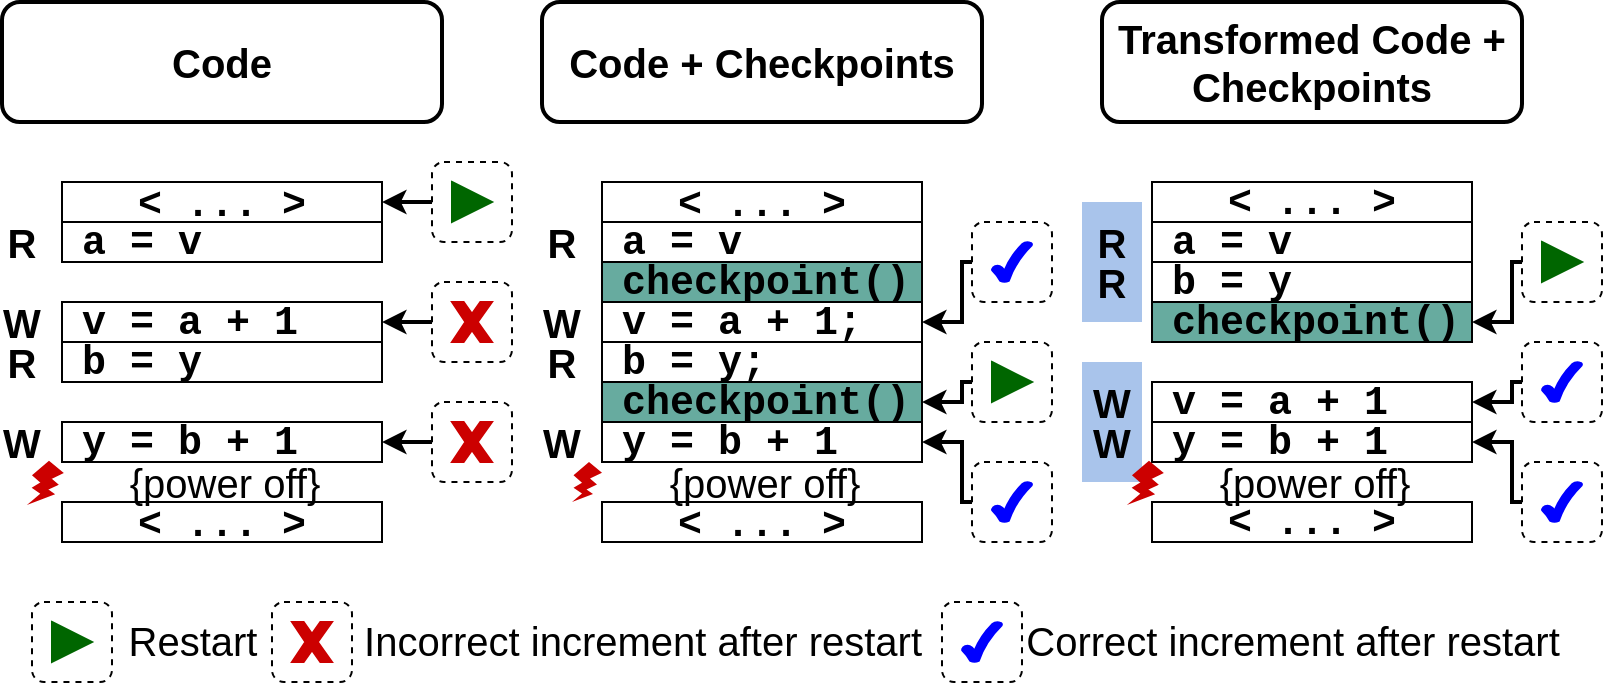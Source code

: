 <mxfile version="14.9.1" pages="2"><diagram id="lHPdFWKgeKcMztV108_j" name="Page-1"><mxGraphModel dx="1113" dy="649" grid="1" gridSize="10" guides="1" tooltips="1" connect="1" arrows="1" fold="1" page="1" pageScale="1" pageWidth="1100" pageHeight="850" math="0" shadow="0"><root><mxCell id="0"/><mxCell id="1" parent="0"/><mxCell id="TJGJtMyqYaGqTgRt-Rvx-334" value="" style="verticalLabelPosition=bottom;verticalAlign=top;html=1;shape=mxgraph.basic.rect;fillColor2=none;strokeWidth=1;size=20;indent=5;rounded=0;shadow=0;glass=0;labelBackgroundColor=none;sketch=0;fontFamily=Courier New;fontSize=20;fontColor=#000000;gradientColor=none;fillColor=#A9C4EB;strokeColor=none;" vertex="1" parent="1"><mxGeometry x="620" y="200" width="30" height="60" as="geometry"/></mxCell><mxCell id="TJGJtMyqYaGqTgRt-Rvx-312" value="" style="verticalLabelPosition=bottom;verticalAlign=top;html=1;shape=mxgraph.basic.rect;fillColor2=none;strokeWidth=1;size=20;indent=5;rounded=0;shadow=0;glass=0;labelBackgroundColor=none;sketch=0;fontFamily=Courier New;fontSize=20;fontColor=#000000;gradientColor=none;fillColor=#A9C4EB;strokeColor=none;" vertex="1" parent="1"><mxGeometry x="620" y="280" width="30" height="60" as="geometry"/></mxCell><mxCell id="TJGJtMyqYaGqTgRt-Rvx-126" value="&lt;font style=&quot;font-size: 20px;&quot;&gt;&lt;b style=&quot;font-size: 20px;&quot;&gt;&lt;font style=&quot;font-size: 20px;&quot;&gt;Code &lt;br style=&quot;font-size: 20px;&quot;&gt;&lt;/font&gt;&lt;/b&gt;&lt;/font&gt;" style="text;whiteSpace=wrap;html=1;fontSize=20;fontColor=#000000;verticalAlign=middle;align=center;spacing=0;spacingLeft=0;rounded=1;shadow=0;sketch=0;glass=0;strokeWidth=2;strokeColor=#000000;" vertex="1" parent="1"><mxGeometry x="80" y="100" width="220" height="60" as="geometry"/></mxCell><mxCell id="TJGJtMyqYaGqTgRt-Rvx-127" value="&lt;font style=&quot;font-size: 20px;&quot; face=&quot;Courier New&quot;&gt;&amp;lt; ... &amp;gt;&lt;/font&gt;" style="text;whiteSpace=wrap;html=1;fontSize=20;fontColor=#000000;verticalAlign=middle;spacingLeft=0;spacing=0;align=center;strokeColor=#000000;fontStyle=1" vertex="1" parent="1"><mxGeometry x="110" y="190" width="160" height="20" as="geometry"/></mxCell><mxCell id="TJGJtMyqYaGqTgRt-Rvx-128" value="a = v" style="text;whiteSpace=wrap;html=1;fontSize=20;fontColor=#000000;verticalAlign=middle;spacing=0;spacingLeft=10;fontFamily=Courier New;fontStyle=1;strokeColor=#000000;" vertex="1" parent="1"><mxGeometry x="110" y="210" width="160" height="20" as="geometry"/></mxCell><mxCell id="TJGJtMyqYaGqTgRt-Rvx-133" value="v = a + 1" style="text;whiteSpace=wrap;html=1;fontSize=20;fontColor=#000000;verticalAlign=middle;spacing=0;spacingLeft=10;fontFamily=Courier New;fontStyle=1;strokeColor=#000000;" vertex="1" parent="1"><mxGeometry x="110" y="250" width="160" height="20" as="geometry"/></mxCell><mxCell id="TJGJtMyqYaGqTgRt-Rvx-134" value="b = y" style="text;whiteSpace=wrap;html=1;fontSize=20;fontColor=#000000;verticalAlign=middle;spacing=0;spacingLeft=10;fontFamily=Courier New;fontStyle=1;strokeColor=#000000;" vertex="1" parent="1"><mxGeometry x="110" y="270" width="160" height="20" as="geometry"/></mxCell><mxCell id="TJGJtMyqYaGqTgRt-Rvx-201" style="edgeStyle=orthogonalEdgeStyle;rounded=0;orthogonalLoop=1;jettySize=auto;html=1;entryX=1;entryY=0.5;entryDx=0;entryDy=0;fontFamily=Courier New;fontSize=20;fontColor=#006600;strokeWidth=2;exitX=0;exitY=0.5;exitDx=0;exitDy=0;" edge="1" parent="1" source="TJGJtMyqYaGqTgRt-Rvx-307" target="TJGJtMyqYaGqTgRt-Rvx-127"><mxGeometry relative="1" as="geometry"><mxPoint x="310.0" y="210" as="sourcePoint"/><mxPoint x="270" y="240.0" as="targetPoint"/></mxGeometry></mxCell><mxCell id="TJGJtMyqYaGqTgRt-Rvx-141" value="R" style="ellipse;whiteSpace=wrap;html=1;aspect=fixed;shadow=0;labelBackgroundColor=none;sketch=0;fontSize=20;fontColor=#000000;gradientColor=none;align=center;verticalAlign=middle;spacing=0;fontStyle=1;strokeColor=none;" vertex="1" parent="1"><mxGeometry x="80" y="210" width="20" height="20" as="geometry"/></mxCell><mxCell id="TJGJtMyqYaGqTgRt-Rvx-142" value="y = b + 1" style="text;whiteSpace=wrap;html=1;fontSize=20;fontColor=#000000;verticalAlign=middle;align=left;spacingLeft=10;spacing=0;fontFamily=Courier New;fontStyle=1;strokeColor=#000000;" vertex="1" parent="1"><mxGeometry x="110" y="310" width="160" height="20" as="geometry"/></mxCell><mxCell id="TJGJtMyqYaGqTgRt-Rvx-146" value="&lt;div style=&quot;font-size: 20px;&quot;&gt;{power off}&lt;/div&gt;" style="text;whiteSpace=wrap;html=1;fontSize=20;fontColor=#000000;verticalAlign=middle;align=center;spacing=0;spacingLeft=3;" vertex="1" parent="1"><mxGeometry x="110" y="330" width="160" height="20" as="geometry"/></mxCell><mxCell id="TJGJtMyqYaGqTgRt-Rvx-152" value="" style="verticalLabelPosition=bottom;verticalAlign=top;html=1;shape=mxgraph.basic.flash;rounded=1;shadow=0;labelBackgroundColor=none;sketch=0;fontSize=20;fontColor=#CC0000;strokeColor=#CC0000;gradientColor=none;fillColor=#CC0000;" vertex="1" parent="1"><mxGeometry x="95" y="330" width="15" height="20" as="geometry"/></mxCell><mxCell id="TJGJtMyqYaGqTgRt-Rvx-189" value="&lt;font style=&quot;font-size: 20px;&quot; face=&quot;Courier New&quot;&gt;&amp;lt; ... &amp;gt;&lt;/font&gt;" style="text;whiteSpace=wrap;html=1;fontSize=20;fontColor=#000000;verticalAlign=middle;spacingLeft=0;spacing=0;align=center;strokeColor=#000000;fontStyle=1" vertex="1" parent="1"><mxGeometry x="110" y="350" width="160" height="20" as="geometry"/></mxCell><mxCell id="TJGJtMyqYaGqTgRt-Rvx-190" value="R" style="ellipse;whiteSpace=wrap;html=1;aspect=fixed;shadow=0;labelBackgroundColor=none;sketch=0;fontSize=20;fontColor=#000000;gradientColor=none;align=center;verticalAlign=middle;spacing=0;fontStyle=1;strokeColor=none;" vertex="1" parent="1"><mxGeometry x="80" y="270" width="20" height="20" as="geometry"/></mxCell><mxCell id="TJGJtMyqYaGqTgRt-Rvx-191" value="W" style="ellipse;whiteSpace=wrap;html=1;aspect=fixed;shadow=0;labelBackgroundColor=none;sketch=0;fontSize=20;fontColor=#000000;gradientColor=none;align=center;verticalAlign=middle;spacing=0;fontStyle=1;strokeColor=none;" vertex="1" parent="1"><mxGeometry x="80" y="250" width="20" height="20" as="geometry"/></mxCell><mxCell id="TJGJtMyqYaGqTgRt-Rvx-192" value="W" style="ellipse;whiteSpace=wrap;html=1;aspect=fixed;shadow=0;labelBackgroundColor=none;sketch=0;fontSize=20;fontColor=#000000;gradientColor=none;align=center;verticalAlign=middle;spacing=0;fontStyle=1;strokeColor=none;" vertex="1" parent="1"><mxGeometry x="80" y="310" width="20" height="20" as="geometry"/></mxCell><mxCell id="TJGJtMyqYaGqTgRt-Rvx-253" value="&lt;font style=&quot;font-size: 20px;&quot;&gt;&lt;b style=&quot;font-size: 20px;&quot;&gt;&lt;font style=&quot;font-size: 20px;&quot;&gt;Code + Checkpoints&lt;br style=&quot;font-size: 20px;&quot;&gt;&lt;/font&gt;&lt;/b&gt;&lt;/font&gt;" style="text;whiteSpace=wrap;html=1;fontSize=20;fontColor=#000000;verticalAlign=middle;align=center;spacing=0;spacingLeft=0;rounded=1;shadow=0;sketch=0;glass=0;strokeWidth=2;strokeColor=#000000;" vertex="1" parent="1"><mxGeometry x="350" y="100" width="220" height="60" as="geometry"/></mxCell><mxCell id="TJGJtMyqYaGqTgRt-Rvx-254" value="&lt;b style=&quot;font-size: 20px;&quot;&gt;&lt;font style=&quot;font-size: 20px;&quot; face=&quot;Courier New&quot;&gt;&amp;lt; ... &amp;gt;&lt;/font&gt;&lt;/b&gt;" style="text;whiteSpace=wrap;html=1;fontSize=20;fontColor=#000000;verticalAlign=middle;spacingLeft=0;spacing=0;align=center;strokeColor=#000000;" vertex="1" parent="1"><mxGeometry x="380" y="190" width="160" height="20" as="geometry"/></mxCell><mxCell id="TJGJtMyqYaGqTgRt-Rvx-255" value="a = v" style="text;whiteSpace=wrap;html=1;fontSize=20;fontColor=#000000;verticalAlign=middle;spacing=0;spacingLeft=10;fontFamily=Courier New;fontStyle=1;strokeColor=#000000;" vertex="1" parent="1"><mxGeometry x="380" y="210" width="160" height="20" as="geometry"/></mxCell><mxCell id="TJGJtMyqYaGqTgRt-Rvx-256" value="checkpoint()" style="text;whiteSpace=wrap;html=1;fontSize=20;fontColor=#000000;verticalAlign=middle;spacing=0;spacingLeft=10;fontFamily=Courier New;fontStyle=1;strokeColor=#000000;fillColor=#67AB9F;" vertex="1" parent="1"><mxGeometry x="380" y="230" width="160" height="20" as="geometry"/></mxCell><mxCell id="TJGJtMyqYaGqTgRt-Rvx-257" value="v = a + 1;" style="text;whiteSpace=wrap;html=1;fontSize=20;fontColor=#000000;verticalAlign=middle;spacing=0;spacingLeft=10;fontFamily=Courier New;fontStyle=1;strokeColor=#000000;" vertex="1" parent="1"><mxGeometry x="380" y="250" width="160" height="20" as="geometry"/></mxCell><mxCell id="TJGJtMyqYaGqTgRt-Rvx-258" value="b = y;" style="text;whiteSpace=wrap;html=1;fontSize=20;fontColor=#000000;verticalAlign=middle;spacing=0;spacingLeft=10;fontFamily=Courier New;fontStyle=1;strokeColor=#000000;" vertex="1" parent="1"><mxGeometry x="380" y="270" width="160" height="20" as="geometry"/></mxCell><mxCell id="TJGJtMyqYaGqTgRt-Rvx-259" value="checkpoint()" style="text;whiteSpace=wrap;html=1;fontSize=20;fontColor=#000000;verticalAlign=middle;align=left;spacing=0;spacingLeft=10;fontFamily=Courier New;fontStyle=1;strokeColor=#000000;fillColor=#67AB9F;" vertex="1" parent="1"><mxGeometry x="380" y="290" width="160" height="20" as="geometry"/></mxCell><mxCell id="TJGJtMyqYaGqTgRt-Rvx-262" value="R" style="ellipse;whiteSpace=wrap;html=1;aspect=fixed;shadow=0;labelBackgroundColor=none;sketch=0;fontSize=20;fontColor=#000000;gradientColor=none;align=center;verticalAlign=middle;spacing=0;fontStyle=1;strokeColor=none;" vertex="1" parent="1"><mxGeometry x="350" y="210" width="20" height="20" as="geometry"/></mxCell><mxCell id="TJGJtMyqYaGqTgRt-Rvx-263" value="y = b + 1" style="text;whiteSpace=wrap;html=1;fontSize=20;fontColor=#000000;verticalAlign=middle;align=left;spacingLeft=10;spacing=0;fontFamily=Courier New;fontStyle=1;strokeColor=#000000;" vertex="1" parent="1"><mxGeometry x="380" y="310" width="160" height="20" as="geometry"/></mxCell><mxCell id="TJGJtMyqYaGqTgRt-Rvx-264" value="&lt;div style=&quot;font-size: 20px;&quot;&gt;{power off}&lt;/div&gt;" style="text;whiteSpace=wrap;html=1;fontSize=20;fontColor=#000000;verticalAlign=middle;align=center;spacing=0;spacingLeft=3;" vertex="1" parent="1"><mxGeometry x="380" y="330" width="160" height="20" as="geometry"/></mxCell><mxCell id="TJGJtMyqYaGqTgRt-Rvx-271" value="&lt;b style=&quot;font-size: 20px;&quot;&gt;&lt;font style=&quot;font-size: 20px;&quot; face=&quot;Courier New&quot;&gt;&amp;lt; ... &amp;gt;&lt;/font&gt;&lt;/b&gt;" style="text;whiteSpace=wrap;html=1;fontSize=20;fontColor=#000000;verticalAlign=middle;spacingLeft=0;spacing=0;align=center;strokeColor=#000000;" vertex="1" parent="1"><mxGeometry x="380" y="350" width="160" height="20" as="geometry"/></mxCell><mxCell id="TJGJtMyqYaGqTgRt-Rvx-272" value="R" style="ellipse;whiteSpace=wrap;html=1;aspect=fixed;shadow=0;labelBackgroundColor=none;sketch=0;fontSize=20;fontColor=#000000;gradientColor=none;align=center;verticalAlign=middle;spacing=0;fontStyle=1;strokeColor=none;" vertex="1" parent="1"><mxGeometry x="350" y="270" width="20" height="20" as="geometry"/></mxCell><mxCell id="TJGJtMyqYaGqTgRt-Rvx-273" value="W" style="ellipse;whiteSpace=wrap;html=1;aspect=fixed;shadow=0;labelBackgroundColor=none;sketch=0;fontSize=20;fontColor=#000000;gradientColor=none;align=center;verticalAlign=middle;spacing=0;fontStyle=1;strokeColor=none;" vertex="1" parent="1"><mxGeometry x="350" y="250" width="20" height="20" as="geometry"/></mxCell><mxCell id="TJGJtMyqYaGqTgRt-Rvx-274" value="W" style="ellipse;whiteSpace=wrap;html=1;aspect=fixed;shadow=0;labelBackgroundColor=none;sketch=0;fontSize=20;fontColor=#000000;gradientColor=none;align=center;verticalAlign=middle;spacing=0;fontStyle=1;strokeColor=none;" vertex="1" parent="1"><mxGeometry x="350" y="310" width="20" height="20" as="geometry"/></mxCell><mxCell id="TJGJtMyqYaGqTgRt-Rvx-275" value="" style="verticalLabelPosition=bottom;verticalAlign=top;html=1;shape=mxgraph.basic.tick;rounded=1;shadow=0;labelBackgroundColor=none;sketch=0;fontSize=20;fontColor=#CC0000;gradientColor=none;strokeColor=#0000FF;fillColor=#0000FF;" vertex="1" parent="1"><mxGeometry x="560" y="410" width="20" height="20" as="geometry"/></mxCell><mxCell id="TJGJtMyqYaGqTgRt-Rvx-280" value="&lt;div style=&quot;font-size: 20px&quot;&gt;&lt;font style=&quot;font-size: 20px&quot;&gt;&lt;b style=&quot;font-size: 20px&quot;&gt;Transformed &lt;/b&gt;&lt;/font&gt;&lt;font style=&quot;font-size: 20px&quot;&gt;&lt;b style=&quot;font-size: 20px&quot;&gt;&lt;font style=&quot;font-size: 20px&quot;&gt;&lt;b style=&quot;font-size: 20px&quot;&gt;&lt;font style=&quot;font-size: 20px&quot;&gt;&lt;b style=&quot;font-size: 20px&quot;&gt;Code&lt;/b&gt;&lt;/font&gt; &lt;/b&gt;&lt;/font&gt; + &lt;/b&gt;&lt;/font&gt;&lt;/div&gt;&lt;font style=&quot;font-size: 20px&quot;&gt;&lt;b style=&quot;font-size: 20px&quot;&gt;&lt;b style=&quot;font-size: 20px&quot;&gt;&lt;span style=&quot;font-size: 20px&quot;&gt;&lt;font style=&quot;font-size: 20px&quot;&gt;Checkpoints&lt;/font&gt;&lt;/span&gt;&lt;/b&gt;&lt;/b&gt;&lt;/font&gt;" style="text;whiteSpace=wrap;html=1;fontSize=20;fontColor=#000000;verticalAlign=middle;align=center;spacing=0;spacingLeft=0;rounded=1;shadow=0;sketch=0;glass=0;strokeWidth=2;strokeColor=#000000;" vertex="1" parent="1"><mxGeometry x="630" y="100" width="210" height="60" as="geometry"/></mxCell><mxCell id="TJGJtMyqYaGqTgRt-Rvx-281" value="&amp;lt; ... &amp;gt;" style="text;whiteSpace=wrap;html=1;fontSize=20;fontColor=#000000;verticalAlign=middle;spacingLeft=0;spacing=0;align=center;strokeColor=#000000;fontFamily=Courier New;fontStyle=1" vertex="1" parent="1"><mxGeometry x="655" y="190" width="160" height="20" as="geometry"/></mxCell><mxCell id="TJGJtMyqYaGqTgRt-Rvx-282" value="a = v" style="text;whiteSpace=wrap;html=1;fontSize=20;fontColor=#000000;verticalAlign=middle;spacing=0;spacingLeft=10;fontFamily=Courier New;fontStyle=1;strokeColor=#000000;" vertex="1" parent="1"><mxGeometry x="655" y="210" width="160" height="20" as="geometry"/></mxCell><mxCell id="TJGJtMyqYaGqTgRt-Rvx-283" value="b = y" style="text;whiteSpace=wrap;html=1;fontSize=20;fontColor=#000000;verticalAlign=middle;spacing=0;spacingLeft=10;fontFamily=Courier New;fontStyle=1;strokeColor=#000000;" vertex="1" parent="1"><mxGeometry x="655" y="230" width="160" height="20" as="geometry"/></mxCell><mxCell id="TJGJtMyqYaGqTgRt-Rvx-284" value="checkpoint()" style="text;whiteSpace=wrap;html=1;fontSize=20;fontColor=#000000;verticalAlign=middle;spacing=0;spacingLeft=10;fontFamily=Courier New;fontStyle=1;strokeColor=#000000;fillColor=#67AB9F;" vertex="1" parent="1"><mxGeometry x="655" y="250" width="160" height="20" as="geometry"/></mxCell><mxCell id="TJGJtMyqYaGqTgRt-Rvx-289" value="R" style="ellipse;whiteSpace=wrap;html=1;aspect=fixed;shadow=0;labelBackgroundColor=none;sketch=0;fontSize=20;fontColor=#000000;gradientColor=none;align=center;verticalAlign=middle;spacing=0;fontStyle=1;strokeColor=none;fillColor=none;" vertex="1" parent="1"><mxGeometry x="625" y="210" width="20" height="20" as="geometry"/></mxCell><mxCell id="TJGJtMyqYaGqTgRt-Rvx-290" value="y = b + 1" style="text;whiteSpace=wrap;html=1;fontSize=20;fontColor=#000000;verticalAlign=middle;align=left;spacingLeft=10;spacing=0;fontFamily=Courier New;fontStyle=1;strokeColor=#000000;" vertex="1" parent="1"><mxGeometry x="655" y="310" width="160" height="20" as="geometry"/></mxCell><mxCell id="TJGJtMyqYaGqTgRt-Rvx-291" value="&lt;div style=&quot;font-size: 20px;&quot;&gt;{power off}&lt;/div&gt;" style="text;whiteSpace=wrap;html=1;fontSize=20;fontColor=#000000;verticalAlign=middle;align=center;spacing=0;spacingLeft=3;" vertex="1" parent="1"><mxGeometry x="655" y="330" width="160" height="20" as="geometry"/></mxCell><mxCell id="TJGJtMyqYaGqTgRt-Rvx-298" value="&amp;lt; ... &amp;gt;" style="text;whiteSpace=wrap;html=1;fontSize=20;fontColor=#000000;verticalAlign=middle;spacingLeft=0;spacing=0;align=center;strokeColor=#000000;fontFamily=Courier New;fontStyle=1" vertex="1" parent="1"><mxGeometry x="655" y="350" width="160" height="20" as="geometry"/></mxCell><mxCell id="TJGJtMyqYaGqTgRt-Rvx-299" value="W" style="ellipse;whiteSpace=wrap;html=1;aspect=fixed;shadow=0;labelBackgroundColor=none;sketch=0;fontSize=20;fontColor=#000000;gradientColor=none;align=center;verticalAlign=middle;spacing=0;fontStyle=1;strokeColor=none;fillColor=none;" vertex="1" parent="1"><mxGeometry x="625" y="290" width="20" height="20" as="geometry"/></mxCell><mxCell id="TJGJtMyqYaGqTgRt-Rvx-300" value="R" style="ellipse;whiteSpace=wrap;html=1;aspect=fixed;shadow=0;labelBackgroundColor=none;sketch=0;fontSize=20;fontColor=#000000;gradientColor=none;align=center;verticalAlign=middle;spacing=0;fontStyle=1;strokeColor=none;fillColor=none;" vertex="1" parent="1"><mxGeometry x="625" y="230" width="20" height="20" as="geometry"/></mxCell><mxCell id="TJGJtMyqYaGqTgRt-Rvx-301" value="W" style="ellipse;whiteSpace=wrap;html=1;aspect=fixed;shadow=0;labelBackgroundColor=none;sketch=0;fontSize=20;fontColor=#000000;gradientColor=none;align=center;verticalAlign=middle;spacing=0;fontStyle=1;strokeColor=none;fillColor=none;" vertex="1" parent="1"><mxGeometry x="625" y="310" width="20" height="20" as="geometry"/></mxCell><mxCell id="TJGJtMyqYaGqTgRt-Rvx-303" value="v = a + 1" style="text;whiteSpace=wrap;html=1;fontSize=20;fontColor=#000000;verticalAlign=middle;spacing=0;spacingLeft=10;fontFamily=Courier New;fontStyle=1;strokeColor=#000000;" vertex="1" parent="1"><mxGeometry x="655" y="290" width="160" height="20" as="geometry"/></mxCell><mxCell id="TJGJtMyqYaGqTgRt-Rvx-306" value="" style="triangle;whiteSpace=wrap;html=1;rounded=0;shadow=0;glass=0;labelBackgroundColor=none;sketch=0;fontFamily=Courier New;fontSize=20;fontColor=#000000;strokeWidth=1;gradientColor=none;align=center;verticalAlign=middle;fillColor=#006600;strokeColor=#006600;" vertex="1" parent="1"><mxGeometry x="305" y="190" width="20" height="20" as="geometry"/></mxCell><mxCell id="TJGJtMyqYaGqTgRt-Rvx-307" value="" style="text;fontSize=20;verticalAlign=middle;align=left;fontStyle=1;spacing=0;spacingLeft=3;html=1;whiteSpace=wrap;horizontal=1;rounded=1;strokeColor=#000000;dashed=1;" vertex="1" parent="1"><mxGeometry x="295" y="180" width="40" height="40" as="geometry"/></mxCell><mxCell id="TJGJtMyqYaGqTgRt-Rvx-309" value="" style="verticalLabelPosition=bottom;verticalAlign=top;html=1;shape=mxgraph.basic.x;rounded=0;shadow=0;glass=0;labelBackgroundColor=none;sketch=0;fontFamily=Courier New;fontSize=20;fontColor=#000000;strokeWidth=1;gradientColor=none;fillColor=#CC0000;strokeColor=#CC0000;" vertex="1" parent="1"><mxGeometry x="305" y="310" width="20" height="20" as="geometry"/></mxCell><mxCell id="TJGJtMyqYaGqTgRt-Rvx-320" style="edgeStyle=orthogonalEdgeStyle;rounded=0;orthogonalLoop=1;jettySize=auto;html=1;entryX=1;entryY=0.5;entryDx=0;entryDy=0;fontFamily=Courier New;fontSize=20;fontColor=#006600;strokeWidth=2;exitX=0;exitY=0.5;exitDx=0;exitDy=0;" edge="1" parent="1" source="TJGJtMyqYaGqTgRt-Rvx-321"><mxGeometry relative="1" as="geometry"><mxPoint x="310.0" y="270" as="sourcePoint"/><mxPoint x="270" y="260" as="targetPoint"/></mxGeometry></mxCell><mxCell id="TJGJtMyqYaGqTgRt-Rvx-321" value="" style="text;fontSize=20;verticalAlign=middle;align=left;fontStyle=1;spacing=0;spacingLeft=3;html=1;whiteSpace=wrap;horizontal=1;rounded=1;strokeColor=#000000;dashed=1;" vertex="1" parent="1"><mxGeometry x="295" y="240" width="40" height="40" as="geometry"/></mxCell><mxCell id="TJGJtMyqYaGqTgRt-Rvx-322" style="edgeStyle=orthogonalEdgeStyle;rounded=0;orthogonalLoop=1;jettySize=auto;html=1;entryX=1;entryY=0.5;entryDx=0;entryDy=0;fontFamily=Courier New;fontSize=20;fontColor=#006600;strokeWidth=2;exitX=0;exitY=0.5;exitDx=0;exitDy=0;" edge="1" parent="1" source="TJGJtMyqYaGqTgRt-Rvx-323"><mxGeometry relative="1" as="geometry"><mxPoint x="310.0" y="330" as="sourcePoint"/><mxPoint x="270" y="320" as="targetPoint"/></mxGeometry></mxCell><mxCell id="TJGJtMyqYaGqTgRt-Rvx-323" value="" style="text;fontSize=20;verticalAlign=middle;align=left;fontStyle=1;spacing=0;spacingLeft=3;html=1;whiteSpace=wrap;horizontal=1;rounded=1;strokeColor=#000000;dashed=1;" vertex="1" parent="1"><mxGeometry x="295" y="300" width="40" height="40" as="geometry"/></mxCell><mxCell id="TJGJtMyqYaGqTgRt-Rvx-324" value="" style="verticalLabelPosition=bottom;verticalAlign=top;html=1;shape=mxgraph.basic.x;rounded=0;shadow=0;glass=0;labelBackgroundColor=none;sketch=0;fontFamily=Courier New;fontSize=20;fontColor=#000000;strokeWidth=1;gradientColor=none;fillColor=#CC0000;strokeColor=#CC0000;" vertex="1" parent="1"><mxGeometry x="305" y="250" width="20" height="20" as="geometry"/></mxCell><mxCell id="TJGJtMyqYaGqTgRt-Rvx-325" value="" style="text;fontSize=20;verticalAlign=middle;align=left;fontStyle=1;spacing=0;spacingLeft=3;html=1;whiteSpace=wrap;horizontal=1;rounded=1;strokeColor=#000000;dashed=1;" vertex="1" parent="1"><mxGeometry x="95" y="400" width="40" height="40" as="geometry"/></mxCell><mxCell id="TJGJtMyqYaGqTgRt-Rvx-328" value="" style="triangle;whiteSpace=wrap;html=1;rounded=0;shadow=0;glass=0;labelBackgroundColor=none;sketch=0;fontFamily=Courier New;fontSize=20;fontColor=#000000;strokeWidth=1;gradientColor=none;align=center;verticalAlign=middle;fillColor=#006600;strokeColor=#006600;" vertex="1" parent="1"><mxGeometry x="105" y="410" width="20" height="20" as="geometry"/></mxCell><mxCell id="TJGJtMyqYaGqTgRt-Rvx-329" value="" style="text;fontSize=20;verticalAlign=middle;align=left;fontStyle=1;spacing=0;spacingLeft=3;html=1;whiteSpace=wrap;horizontal=1;rounded=1;strokeColor=#000000;dashed=1;" vertex="1" parent="1"><mxGeometry x="215" y="400" width="40" height="40" as="geometry"/></mxCell><mxCell id="TJGJtMyqYaGqTgRt-Rvx-330" value="&lt;font style=&quot;font-size: 20px;&quot; face=&quot;Helvetica&quot;&gt;Restart&lt;/font&gt;" style="text;html=1;align=center;verticalAlign=middle;resizable=0;points=[];autosize=1;strokeColor=none;fontSize=20;fontFamily=Courier New;fontColor=#000000;fontStyle=0" vertex="1" parent="1"><mxGeometry x="135" y="405" width="80" height="30" as="geometry"/></mxCell><mxCell id="TJGJtMyqYaGqTgRt-Rvx-331" value="" style="verticalLabelPosition=bottom;verticalAlign=top;html=1;shape=mxgraph.basic.x;rounded=0;shadow=0;glass=0;labelBackgroundColor=none;sketch=0;fontFamily=Courier New;fontSize=20;fontColor=#000000;strokeWidth=1;gradientColor=none;fillColor=#CC0000;strokeColor=#CC0000;" vertex="1" parent="1"><mxGeometry x="225" y="410" width="20" height="20" as="geometry"/></mxCell><mxCell id="TJGJtMyqYaGqTgRt-Rvx-333" value="&lt;font style=&quot;font-size: 20px;&quot; face=&quot;Helvetica&quot;&gt;Incorrect increment after restart&lt;/font&gt;" style="text;html=1;align=center;verticalAlign=middle;resizable=0;points=[];autosize=1;strokeColor=none;fontSize=20;fontFamily=Courier New;fontColor=#000000;fontStyle=0" vertex="1" parent="1"><mxGeometry x="255" y="405" width="290" height="30" as="geometry"/></mxCell><mxCell id="TJGJtMyqYaGqTgRt-Rvx-335" value="" style="verticalLabelPosition=bottom;verticalAlign=top;html=1;shape=mxgraph.basic.flash;rounded=1;shadow=0;labelBackgroundColor=none;sketch=0;fontSize=20;fontColor=#CC0000;gradientColor=none;fillColor=#CC0000;strokeColor=none;" vertex="1" parent="1"><mxGeometry x="365" y="330" width="15" height="20" as="geometry"/></mxCell><mxCell id="TJGJtMyqYaGqTgRt-Rvx-338" value="" style="text;fontSize=20;verticalAlign=middle;align=left;fontStyle=1;spacing=0;spacingLeft=3;html=1;whiteSpace=wrap;horizontal=1;rounded=1;strokeColor=#000000;dashed=1;" vertex="1" parent="1"><mxGeometry x="550" y="400" width="40" height="40" as="geometry"/></mxCell><mxCell id="TJGJtMyqYaGqTgRt-Rvx-340" value="&lt;font style=&quot;font-size: 20px;&quot; face=&quot;Helvetica&quot;&gt;Correct increment after restart&lt;/font&gt;" style="text;html=1;align=center;verticalAlign=middle;resizable=0;points=[];autosize=1;strokeColor=none;fontSize=20;fontFamily=Courier New;fontColor=#000000;fontStyle=0" vertex="1" parent="1"><mxGeometry x="585" y="405" width="280" height="30" as="geometry"/></mxCell><mxCell id="TJGJtMyqYaGqTgRt-Rvx-343" style="edgeStyle=orthogonalEdgeStyle;rounded=0;orthogonalLoop=1;jettySize=auto;html=1;entryX=1;entryY=0.5;entryDx=0;entryDy=0;fontFamily=Courier New;fontSize=20;fontColor=#006600;strokeWidth=2;exitX=0;exitY=0.5;exitDx=0;exitDy=0;" edge="1" parent="1" source="TJGJtMyqYaGqTgRt-Rvx-344"><mxGeometry relative="1" as="geometry"><mxPoint x="580.0" y="310" as="sourcePoint"/><mxPoint x="540" y="300" as="targetPoint"/><Array as="points"><mxPoint x="560" y="290"/><mxPoint x="560" y="300"/></Array></mxGeometry></mxCell><mxCell id="TJGJtMyqYaGqTgRt-Rvx-344" value="" style="text;fontSize=20;verticalAlign=middle;align=left;fontStyle=1;spacing=0;spacingLeft=3;html=1;whiteSpace=wrap;horizontal=1;rounded=1;strokeColor=#000000;dashed=1;" vertex="1" parent="1"><mxGeometry x="565" y="270" width="40" height="40" as="geometry"/></mxCell><mxCell id="TJGJtMyqYaGqTgRt-Rvx-345" value="" style="triangle;whiteSpace=wrap;html=1;rounded=0;shadow=0;glass=0;labelBackgroundColor=none;sketch=0;fontFamily=Courier New;fontSize=20;fontColor=#000000;strokeWidth=1;gradientColor=none;align=center;verticalAlign=middle;fillColor=#006600;strokeColor=#006600;" vertex="1" parent="1"><mxGeometry x="575" y="280" width="20" height="20" as="geometry"/></mxCell><mxCell id="TJGJtMyqYaGqTgRt-Rvx-348" style="edgeStyle=orthogonalEdgeStyle;rounded=0;orthogonalLoop=1;jettySize=auto;html=1;fontFamily=Courier New;fontSize=20;fontColor=#006600;strokeWidth=2;exitX=0;exitY=0.5;exitDx=0;exitDy=0;" edge="1" parent="1" source="TJGJtMyqYaGqTgRt-Rvx-349"><mxGeometry relative="1" as="geometry"><mxPoint x="580.0" y="270" as="sourcePoint"/><mxPoint x="540" y="260" as="targetPoint"/><Array as="points"><mxPoint x="560" y="230"/><mxPoint x="560" y="260"/></Array></mxGeometry></mxCell><mxCell id="TJGJtMyqYaGqTgRt-Rvx-349" value="" style="text;fontSize=20;verticalAlign=middle;align=left;fontStyle=1;spacing=0;spacingLeft=3;html=1;whiteSpace=wrap;horizontal=1;rounded=1;strokeColor=#000000;dashed=1;" vertex="1" parent="1"><mxGeometry x="565" y="210" width="40" height="40" as="geometry"/></mxCell><mxCell id="TJGJtMyqYaGqTgRt-Rvx-351" value="" style="verticalLabelPosition=bottom;verticalAlign=top;html=1;shape=mxgraph.basic.tick;rounded=1;shadow=0;labelBackgroundColor=none;sketch=0;fontSize=20;fontColor=#CC0000;gradientColor=none;strokeColor=#0000FF;fillColor=#0000FF;" vertex="1" parent="1"><mxGeometry x="575" y="220" width="20" height="20" as="geometry"/></mxCell><mxCell id="TJGJtMyqYaGqTgRt-Rvx-358" style="edgeStyle=orthogonalEdgeStyle;rounded=0;orthogonalLoop=1;jettySize=auto;html=1;entryX=1;entryY=0.5;entryDx=0;entryDy=0;fontFamily=Courier New;fontSize=20;fontColor=#000000;strokeWidth=2;" edge="1" parent="1" source="TJGJtMyqYaGqTgRt-Rvx-353" target="TJGJtMyqYaGqTgRt-Rvx-263"><mxGeometry relative="1" as="geometry"><Array as="points"><mxPoint x="560" y="350"/><mxPoint x="560" y="320"/></Array></mxGeometry></mxCell><mxCell id="TJGJtMyqYaGqTgRt-Rvx-353" value="" style="text;fontSize=20;verticalAlign=middle;align=left;fontStyle=1;spacing=0;spacingLeft=3;html=1;whiteSpace=wrap;horizontal=1;rounded=1;strokeColor=#000000;dashed=1;" vertex="1" parent="1"><mxGeometry x="565" y="330" width="40" height="40" as="geometry"/></mxCell><mxCell id="TJGJtMyqYaGqTgRt-Rvx-357" value="" style="verticalLabelPosition=bottom;verticalAlign=top;html=1;shape=mxgraph.basic.tick;rounded=1;shadow=0;labelBackgroundColor=none;sketch=0;fontSize=20;fontColor=#CC0000;gradientColor=none;strokeColor=#0000FF;fillColor=#0000FF;" vertex="1" parent="1"><mxGeometry x="575" y="340" width="20" height="20" as="geometry"/></mxCell><mxCell id="TJGJtMyqYaGqTgRt-Rvx-359" value="" style="verticalLabelPosition=bottom;verticalAlign=top;html=1;shape=mxgraph.basic.flash;rounded=1;shadow=0;labelBackgroundColor=none;sketch=0;fontSize=20;fontColor=#CC0000;strokeColor=#CC0000;gradientColor=none;fillColor=#CC0000;" vertex="1" parent="1"><mxGeometry x="645" y="330" width="15" height="20" as="geometry"/></mxCell><mxCell id="TJGJtMyqYaGqTgRt-Rvx-361" style="edgeStyle=orthogonalEdgeStyle;rounded=0;orthogonalLoop=1;jettySize=auto;html=1;entryX=1;entryY=0.5;entryDx=0;entryDy=0;fontFamily=Courier New;fontSize=20;fontColor=#006600;strokeWidth=2;exitX=0;exitY=0.5;exitDx=0;exitDy=0;" edge="1" parent="1" source="TJGJtMyqYaGqTgRt-Rvx-362"><mxGeometry relative="1" as="geometry"><mxPoint x="855.0" y="310" as="sourcePoint"/><mxPoint x="815" y="300" as="targetPoint"/><Array as="points"><mxPoint x="835" y="290"/><mxPoint x="835" y="300"/></Array></mxGeometry></mxCell><mxCell id="TJGJtMyqYaGqTgRt-Rvx-362" value="" style="text;fontSize=20;verticalAlign=middle;align=left;fontStyle=1;spacing=0;spacingLeft=3;html=1;whiteSpace=wrap;horizontal=1;rounded=1;strokeColor=#000000;dashed=1;" vertex="1" parent="1"><mxGeometry x="840" y="270" width="40" height="40" as="geometry"/></mxCell><mxCell id="TJGJtMyqYaGqTgRt-Rvx-363" value="" style="triangle;whiteSpace=wrap;html=1;rounded=0;shadow=0;glass=0;labelBackgroundColor=none;sketch=0;fontFamily=Courier New;fontSize=20;fontColor=#000000;strokeWidth=1;gradientColor=none;align=center;verticalAlign=middle;fillColor=#006600;strokeColor=#006600;" vertex="1" parent="1"><mxGeometry x="850" y="220" width="20" height="20" as="geometry"/></mxCell><mxCell id="TJGJtMyqYaGqTgRt-Rvx-364" style="edgeStyle=orthogonalEdgeStyle;rounded=0;orthogonalLoop=1;jettySize=auto;html=1;fontFamily=Courier New;fontSize=20;fontColor=#006600;strokeWidth=2;exitX=0;exitY=0.5;exitDx=0;exitDy=0;" edge="1" parent="1" source="TJGJtMyqYaGqTgRt-Rvx-365"><mxGeometry relative="1" as="geometry"><mxPoint x="855.0" y="270" as="sourcePoint"/><mxPoint x="815" y="260" as="targetPoint"/><Array as="points"><mxPoint x="835" y="230"/><mxPoint x="835" y="260"/></Array></mxGeometry></mxCell><mxCell id="TJGJtMyqYaGqTgRt-Rvx-365" value="" style="text;fontSize=20;verticalAlign=middle;align=left;fontStyle=1;spacing=0;spacingLeft=3;html=1;whiteSpace=wrap;horizontal=1;rounded=1;strokeColor=#000000;dashed=1;" vertex="1" parent="1"><mxGeometry x="840" y="210" width="40" height="40" as="geometry"/></mxCell><mxCell id="TJGJtMyqYaGqTgRt-Rvx-367" style="edgeStyle=orthogonalEdgeStyle;rounded=0;orthogonalLoop=1;jettySize=auto;html=1;entryX=1;entryY=0.5;entryDx=0;entryDy=0;fontFamily=Courier New;fontSize=20;fontColor=#000000;strokeWidth=2;" edge="1" parent="1" source="TJGJtMyqYaGqTgRt-Rvx-368"><mxGeometry relative="1" as="geometry"><mxPoint x="815" y="320" as="targetPoint"/><Array as="points"><mxPoint x="835" y="350"/><mxPoint x="835" y="320"/></Array></mxGeometry></mxCell><mxCell id="TJGJtMyqYaGqTgRt-Rvx-368" value="" style="text;fontSize=20;verticalAlign=middle;align=left;fontStyle=1;spacing=0;spacingLeft=3;html=1;whiteSpace=wrap;horizontal=1;rounded=1;strokeColor=#000000;dashed=1;" vertex="1" parent="1"><mxGeometry x="840" y="330" width="40" height="40" as="geometry"/></mxCell><mxCell id="TJGJtMyqYaGqTgRt-Rvx-369" value="" style="verticalLabelPosition=bottom;verticalAlign=top;html=1;shape=mxgraph.basic.tick;rounded=1;shadow=0;labelBackgroundColor=none;sketch=0;fontSize=20;fontColor=#CC0000;gradientColor=none;strokeColor=#0000FF;fillColor=#0000FF;" vertex="1" parent="1"><mxGeometry x="850" y="340" width="20" height="20" as="geometry"/></mxCell><mxCell id="TJGJtMyqYaGqTgRt-Rvx-370" value="" style="verticalLabelPosition=bottom;verticalAlign=top;html=1;shape=mxgraph.basic.tick;rounded=1;shadow=0;labelBackgroundColor=none;sketch=0;fontSize=20;fontColor=#CC0000;gradientColor=none;strokeColor=#0000FF;fillColor=#0000FF;" vertex="1" parent="1"><mxGeometry x="850" y="280" width="20" height="20" as="geometry"/></mxCell></root></mxGraphModel></diagram><diagram id="SPM3d90OYYc7kQ0hQaoT" name="Page-2"><mxGraphModel dx="1351" dy="780" grid="1" gridSize="10" guides="1" tooltips="1" connect="1" arrows="1" fold="1" page="1" pageScale="1" pageWidth="1100" pageHeight="850" math="0" shadow="0"><root><mxCell id="_Ci8JVSqDFjYuXPe3zLj-0"/><mxCell id="_Ci8JVSqDFjYuXPe3zLj-1" parent="_Ci8JVSqDFjYuXPe3zLj-0"/><mxCell id="tlGgP49_DXju_pe0XL4K-42" value="" style="rounded=0;whiteSpace=wrap;html=1;shadow=0;glass=0;labelBackgroundColor=none;sketch=0;fontFamily=Helvetica;fontSize=20;fontColor=#000000;strokeWidth=1;gradientColor=none;align=left;verticalAlign=middle;strokeColor=none;fillColor=#99FFFF;" vertex="1" parent="_Ci8JVSqDFjYuXPe3zLj-1"><mxGeometry x="480" y="340" width="90" height="140" as="geometry"/></mxCell><mxCell id="tlGgP49_DXju_pe0XL4K-41" value="" style="rounded=0;whiteSpace=wrap;html=1;shadow=0;glass=0;labelBackgroundColor=none;sketch=0;fontFamily=Helvetica;fontSize=20;fontColor=#000000;strokeWidth=1;gradientColor=none;align=left;verticalAlign=middle;strokeColor=none;fillColor=#99FFFF;" vertex="1" parent="_Ci8JVSqDFjYuXPe3zLj-1"><mxGeometry x="230" y="340" width="90" height="140" as="geometry"/></mxCell><mxCell id="tlGgP49_DXju_pe0XL4K-22" value="" style="shape=card;whiteSpace=wrap;html=1;rounded=0;shadow=0;glass=0;labelBackgroundColor=none;sketch=0;fontFamily=Helvetica;fontSize=20;fontColor=#000000;strokeColor=#000000;strokeWidth=1;fillColor=none;gradientColor=none;align=center;verticalAlign=middle;" vertex="1" parent="_Ci8JVSqDFjYuXPe3zLj-1"><mxGeometry x="170" y="110" width="130" height="190" as="geometry"/></mxCell><mxCell id="_Ci8JVSqDFjYuXPe3zLj-2" value="" style="endArrow=classic;html=1;fontFamily=Helvetica;fontSize=20;fontColor=#000000;strokeWidth=2;" edge="1" parent="_Ci8JVSqDFjYuXPe3zLj-1"><mxGeometry width="50" height="50" relative="1" as="geometry"><mxPoint x="120" y="480" as="sourcePoint"/><mxPoint x="120" y="200" as="targetPoint"/></mxGeometry></mxCell><mxCell id="_Ci8JVSqDFjYuXPe3zLj-3" value="" style="endArrow=classic;html=1;fontFamily=Helvetica;fontSize=20;fontColor=#000000;strokeWidth=2;" edge="1" parent="_Ci8JVSqDFjYuXPe3zLj-1"><mxGeometry width="50" height="50" relative="1" as="geometry"><mxPoint x="120" y="480" as="sourcePoint"/><mxPoint x="760" y="480" as="targetPoint"/></mxGeometry></mxCell><mxCell id="_Ci8JVSqDFjYuXPe3zLj-5" value="" style="verticalLabelPosition=bottom;verticalAlign=top;html=1;shape=mxgraph.basic.arc;startAngle=0.75;endAngle=0.957;rounded=0;shadow=0;glass=0;labelBackgroundColor=none;sketch=0;fontFamily=Helvetica;fontSize=20;fontColor=#000000;strokeColor=#000000;strokeWidth=1;fillColor=none;gradientColor=none;" vertex="1" parent="_Ci8JVSqDFjYuXPe3zLj-1"><mxGeometry x="120" y="335" width="300" height="280" as="geometry"/></mxCell><mxCell id="_Ci8JVSqDFjYuXPe3zLj-6" value="&lt;b&gt;Time&lt;/b&gt;" style="text;html=1;align=center;verticalAlign=middle;resizable=0;points=[];autosize=1;strokeColor=none;fontSize=20;fontFamily=Helvetica;fontColor=#000000;" vertex="1" parent="_Ci8JVSqDFjYuXPe3zLj-1"><mxGeometry x="320" y="500" width="60" height="30" as="geometry"/></mxCell><mxCell id="tlGgP49_DXju_pe0XL4K-0" value="&lt;b&gt;Capacitor voltage&lt;br&gt;&lt;/b&gt;" style="text;html=1;align=center;verticalAlign=middle;resizable=0;points=[];autosize=1;strokeColor=none;fontSize=20;fontFamily=Helvetica;fontColor=#000000;rotation=270;" vertex="1" parent="_Ci8JVSqDFjYuXPe3zLj-1"><mxGeometry x="-10" y="320" width="180" height="30" as="geometry"/></mxCell><mxCell id="tlGgP49_DXju_pe0XL4K-1" value="" style="verticalLabelPosition=bottom;verticalAlign=top;html=1;shape=mxgraph.basic.arc;startAngle=0.75;endAngle=0.951;rounded=0;shadow=0;glass=0;labelBackgroundColor=none;sketch=0;fontFamily=Helvetica;fontSize=20;fontColor=#000000;strokeColor=#000000;strokeWidth=1;fillColor=none;gradientColor=none;rotation=-90;" vertex="1" parent="_Ci8JVSqDFjYuXPe3zLj-1"><mxGeometry x="170" y="205" width="300" height="190" as="geometry"/></mxCell><mxCell id="tlGgP49_DXju_pe0XL4K-2" value="" style="verticalLabelPosition=bottom;verticalAlign=top;html=1;shape=mxgraph.basic.arc;startAngle=0.75;endAngle=0.957;rounded=0;shadow=0;glass=0;labelBackgroundColor=none;sketch=0;fontFamily=Helvetica;fontSize=20;fontColor=#000000;strokeColor=#000000;strokeWidth=1;fillColor=none;gradientColor=none;" vertex="1" parent="_Ci8JVSqDFjYuXPe3zLj-1"><mxGeometry x="320" y="335" width="430" height="220" as="geometry"/></mxCell><mxCell id="tlGgP49_DXju_pe0XL4K-3" value="" style="verticalLabelPosition=bottom;verticalAlign=top;html=1;shape=mxgraph.basic.arc;startAngle=0.75;endAngle=0.948;rounded=0;shadow=0;glass=0;labelBackgroundColor=none;sketch=0;fontFamily=Helvetica;fontSize=20;fontColor=#000000;strokeColor=#000000;strokeWidth=1;fillColor=none;gradientColor=none;rotation=-90;" vertex="1" parent="_Ci8JVSqDFjYuXPe3zLj-1"><mxGeometry x="403.25" y="207.5" width="310.5" height="169.5" as="geometry"/></mxCell><mxCell id="tlGgP49_DXju_pe0XL4K-8" value="" style="endArrow=none;html=1;dashed=1;dashPattern=1 2;fontFamily=Helvetica;fontSize=20;fontColor=#000000;strokeWidth=2;" edge="1" parent="_Ci8JVSqDFjYuXPe3zLj-1"><mxGeometry width="50" height="50" relative="1" as="geometry"><mxPoint x="120" y="449.41" as="sourcePoint"/><mxPoint x="600" y="449.41" as="targetPoint"/></mxGeometry></mxCell><mxCell id="tlGgP49_DXju_pe0XL4K-10" value="System off" style="edgeLabel;html=1;align=center;verticalAlign=middle;resizable=0;points=[];fontSize=20;fontFamily=Helvetica;fontColor=#000000;" vertex="1" connectable="0" parent="tlGgP49_DXju_pe0XL4K-8"><mxGeometry x="0.296" y="-1" relative="1" as="geometry"><mxPoint x="-21" y="-15" as="offset"/></mxGeometry></mxCell><mxCell id="tlGgP49_DXju_pe0XL4K-9" value="" style="endArrow=none;html=1;dashed=1;dashPattern=1 2;fontFamily=Helvetica;fontSize=20;fontColor=#000000;strokeWidth=2;" edge="1" parent="_Ci8JVSqDFjYuXPe3zLj-1"><mxGeometry width="50" height="50" relative="1" as="geometry"><mxPoint x="120" y="340.0" as="sourcePoint"/><mxPoint x="600" y="340.0" as="targetPoint"/></mxGeometry></mxCell><mxCell id="tlGgP49_DXju_pe0XL4K-11" value="System on" style="edgeLabel;html=1;align=center;verticalAlign=middle;resizable=0;points=[];fontSize=20;fontFamily=Helvetica;fontColor=#000000;" vertex="1" connectable="0" parent="tlGgP49_DXju_pe0XL4K-9"><mxGeometry x="-0.326" y="2" relative="1" as="geometry"><mxPoint x="48" y="-12" as="offset"/></mxGeometry></mxCell><mxCell id="tlGgP49_DXju_pe0XL4K-13" value="checkpoint();" style="text;html=1;align=left;verticalAlign=middle;resizable=0;points=[];autosize=1;fontSize=20;fontFamily=Helvetica;fontColor=#000000;" vertex="1" parent="_Ci8JVSqDFjYuXPe3zLj-1"><mxGeometry x="175" y="140" width="130" height="30" as="geometry"/></mxCell><mxCell id="tlGgP49_DXju_pe0XL4K-14" value="Read A;" style="text;html=1;align=left;verticalAlign=middle;resizable=0;points=[];autosize=1;fontSize=20;fontFamily=Helvetica;fontColor=#000000;" vertex="1" parent="_Ci8JVSqDFjYuXPe3zLj-1"><mxGeometry x="175" y="170" width="90" height="30" as="geometry"/></mxCell><mxCell id="tlGgP49_DXju_pe0XL4K-15" value="Increment A;" style="text;html=1;align=left;verticalAlign=middle;resizable=0;points=[];autosize=1;fontSize=20;fontFamily=Helvetica;fontColor=#000000;" vertex="1" parent="_Ci8JVSqDFjYuXPe3zLj-1"><mxGeometry x="175" y="200" width="130" height="30" as="geometry"/></mxCell><mxCell id="tlGgP49_DXju_pe0XL4K-16" value="checkpoint();" style="text;html=1;align=left;verticalAlign=middle;resizable=0;points=[];autosize=1;fontSize=20;fontFamily=Helvetica;fontColor=#000000;" vertex="1" parent="_Ci8JVSqDFjYuXPe3zLj-1"><mxGeometry x="175" y="230" width="130" height="30" as="geometry"/></mxCell><mxCell id="tlGgP49_DXju_pe0XL4K-17" value="While A;" style="text;html=1;align=left;verticalAlign=middle;resizable=0;points=[];autosize=1;fontSize=20;fontFamily=Helvetica;fontColor=#000000;" vertex="1" parent="_Ci8JVSqDFjYuXPe3zLj-1"><mxGeometry x="175" y="260" width="90" height="30" as="geometry"/></mxCell><mxCell id="tlGgP49_DXju_pe0XL4K-18" value="A = 0" style="text;html=1;align=center;verticalAlign=middle;resizable=0;points=[];autosize=1;fontSize=20;fontFamily=Helvetica;fontColor=#000000;" vertex="1" parent="_Ci8JVSqDFjYuXPe3zLj-1"><mxGeometry x="210" y="80" width="60" height="30" as="geometry"/></mxCell><mxCell id="tlGgP49_DXju_pe0XL4K-20" value="" style="shape=flexArrow;endArrow=classic;html=1;fontFamily=Helvetica;fontSize=20;fontColor=#000000;strokeWidth=2;strokeColor=#006600;endWidth=9.655;endSize=5.262;" edge="1" parent="_Ci8JVSqDFjYuXPe3zLj-1"><mxGeometry width="50" height="50" relative="1" as="geometry"><mxPoint x="130" y="154.66" as="sourcePoint"/><mxPoint x="160" y="154.66" as="targetPoint"/></mxGeometry></mxCell><mxCell id="tlGgP49_DXju_pe0XL4K-32" value="" style="shape=card;whiteSpace=wrap;html=1;rounded=0;shadow=0;glass=0;labelBackgroundColor=none;sketch=0;fontFamily=Helvetica;fontSize=20;fontColor=#000000;strokeColor=#000000;strokeWidth=1;fillColor=none;gradientColor=none;align=center;verticalAlign=middle;" vertex="1" parent="_Ci8JVSqDFjYuXPe3zLj-1"><mxGeometry x="360" y="110" width="130" height="190" as="geometry"/></mxCell><mxCell id="tlGgP49_DXju_pe0XL4K-33" value="checkpoint();" style="text;html=1;align=left;verticalAlign=middle;resizable=0;points=[];autosize=1;fontSize=20;fontFamily=Helvetica;fontColor=#000000;" vertex="1" parent="_Ci8JVSqDFjYuXPe3zLj-1"><mxGeometry x="365" y="140" width="130" height="30" as="geometry"/></mxCell><mxCell id="tlGgP49_DXju_pe0XL4K-34" value="Read A;" style="text;html=1;align=left;verticalAlign=middle;resizable=0;points=[];autosize=1;fontSize=20;fontFamily=Helvetica;fontColor=#000000;" vertex="1" parent="_Ci8JVSqDFjYuXPe3zLj-1"><mxGeometry x="365" y="170" width="90" height="30" as="geometry"/></mxCell><mxCell id="tlGgP49_DXju_pe0XL4K-35" value="Increment A;" style="text;html=1;align=left;verticalAlign=middle;resizable=0;points=[];autosize=1;fontSize=20;fontFamily=Helvetica;fontColor=#000000;" vertex="1" parent="_Ci8JVSqDFjYuXPe3zLj-1"><mxGeometry x="365" y="200" width="130" height="30" as="geometry"/></mxCell><mxCell id="tlGgP49_DXju_pe0XL4K-36" value="checkpoint();" style="text;html=1;align=left;verticalAlign=middle;resizable=0;points=[];autosize=1;fontSize=20;fontFamily=Helvetica;fontColor=#000000;" vertex="1" parent="_Ci8JVSqDFjYuXPe3zLj-1"><mxGeometry x="365" y="230" width="130" height="30" as="geometry"/></mxCell><mxCell id="tlGgP49_DXju_pe0XL4K-37" value="While A;" style="text;html=1;align=left;verticalAlign=middle;resizable=0;points=[];autosize=1;fontSize=20;fontFamily=Helvetica;fontColor=#000000;" vertex="1" parent="_Ci8JVSqDFjYuXPe3zLj-1"><mxGeometry x="365" y="260" width="90" height="30" as="geometry"/></mxCell><mxCell id="tlGgP49_DXju_pe0XL4K-38" value="A = 0" style="text;html=1;align=center;verticalAlign=middle;resizable=0;points=[];autosize=1;fontSize=20;fontFamily=Helvetica;fontColor=#000000;" vertex="1" parent="_Ci8JVSqDFjYuXPe3zLj-1"><mxGeometry x="400" y="80" width="60" height="30" as="geometry"/></mxCell><mxCell id="tlGgP49_DXju_pe0XL4K-39" value="" style="shape=flexArrow;endArrow=classic;html=1;fontFamily=Helvetica;fontSize=20;fontColor=#000000;strokeWidth=2;strokeColor=#006600;endWidth=9.655;endSize=5.262;" edge="1" parent="_Ci8JVSqDFjYuXPe3zLj-1"><mxGeometry width="50" height="50" relative="1" as="geometry"><mxPoint x="320.0" y="154.66" as="sourcePoint"/><mxPoint x="350.0" y="154.66" as="targetPoint"/></mxGeometry></mxCell><mxCell id="tlGgP49_DXju_pe0XL4K-45" value="" style="shape=card;whiteSpace=wrap;html=1;rounded=0;shadow=0;glass=0;labelBackgroundColor=none;sketch=0;fontFamily=Helvetica;fontSize=20;fontColor=#000000;strokeColor=#000000;strokeWidth=1;fillColor=none;gradientColor=none;align=center;verticalAlign=middle;" vertex="1" parent="_Ci8JVSqDFjYuXPe3zLj-1"><mxGeometry x="550" y="110" width="130" height="190" as="geometry"/></mxCell><mxCell id="tlGgP49_DXju_pe0XL4K-46" value="checkpoint();" style="text;html=1;align=left;verticalAlign=middle;resizable=0;points=[];autosize=1;fontSize=20;fontFamily=Helvetica;fontColor=#000000;" vertex="1" parent="_Ci8JVSqDFjYuXPe3zLj-1"><mxGeometry x="555" y="140" width="130" height="30" as="geometry"/></mxCell><mxCell id="tlGgP49_DXju_pe0XL4K-47" value="Read A;" style="text;html=1;align=left;verticalAlign=middle;resizable=0;points=[];autosize=1;fontSize=20;fontFamily=Helvetica;fontColor=#000000;" vertex="1" parent="_Ci8JVSqDFjYuXPe3zLj-1"><mxGeometry x="555" y="170" width="90" height="30" as="geometry"/></mxCell><mxCell id="tlGgP49_DXju_pe0XL4K-48" value="Increment A;" style="text;html=1;align=left;verticalAlign=middle;resizable=0;points=[];autosize=1;fontSize=20;fontFamily=Helvetica;fontColor=#000000;" vertex="1" parent="_Ci8JVSqDFjYuXPe3zLj-1"><mxGeometry x="555" y="200" width="130" height="30" as="geometry"/></mxCell><mxCell id="tlGgP49_DXju_pe0XL4K-49" value="checkpoint();" style="text;html=1;align=left;verticalAlign=middle;resizable=0;points=[];autosize=1;fontSize=20;fontFamily=Helvetica;fontColor=#000000;" vertex="1" parent="_Ci8JVSqDFjYuXPe3zLj-1"><mxGeometry x="555" y="230" width="130" height="30" as="geometry"/></mxCell><mxCell id="tlGgP49_DXju_pe0XL4K-50" value="While A;" style="text;html=1;align=left;verticalAlign=middle;resizable=0;points=[];autosize=1;fontSize=20;fontFamily=Helvetica;fontColor=#000000;" vertex="1" parent="_Ci8JVSqDFjYuXPe3zLj-1"><mxGeometry x="555" y="260" width="90" height="30" as="geometry"/></mxCell><mxCell id="tlGgP49_DXju_pe0XL4K-51" value="A = 1" style="text;html=1;align=center;verticalAlign=middle;resizable=0;points=[];autosize=1;fontSize=20;fontFamily=Helvetica;fontColor=#000000;" vertex="1" parent="_Ci8JVSqDFjYuXPe3zLj-1"><mxGeometry x="590" y="80" width="60" height="30" as="geometry"/></mxCell><mxCell id="tlGgP49_DXju_pe0XL4K-52" value="" style="shape=flexArrow;endArrow=classic;html=1;fontFamily=Helvetica;fontSize=20;fontColor=#000000;strokeWidth=2;strokeColor=#006600;endWidth=9.655;endSize=5.262;" edge="1" parent="_Ci8JVSqDFjYuXPe3zLj-1"><mxGeometry width="50" height="50" relative="1" as="geometry"><mxPoint x="510.0" y="154.66" as="sourcePoint"/><mxPoint x="540.0" y="154.66" as="targetPoint"/></mxGeometry></mxCell></root></mxGraphModel></diagram></mxfile>